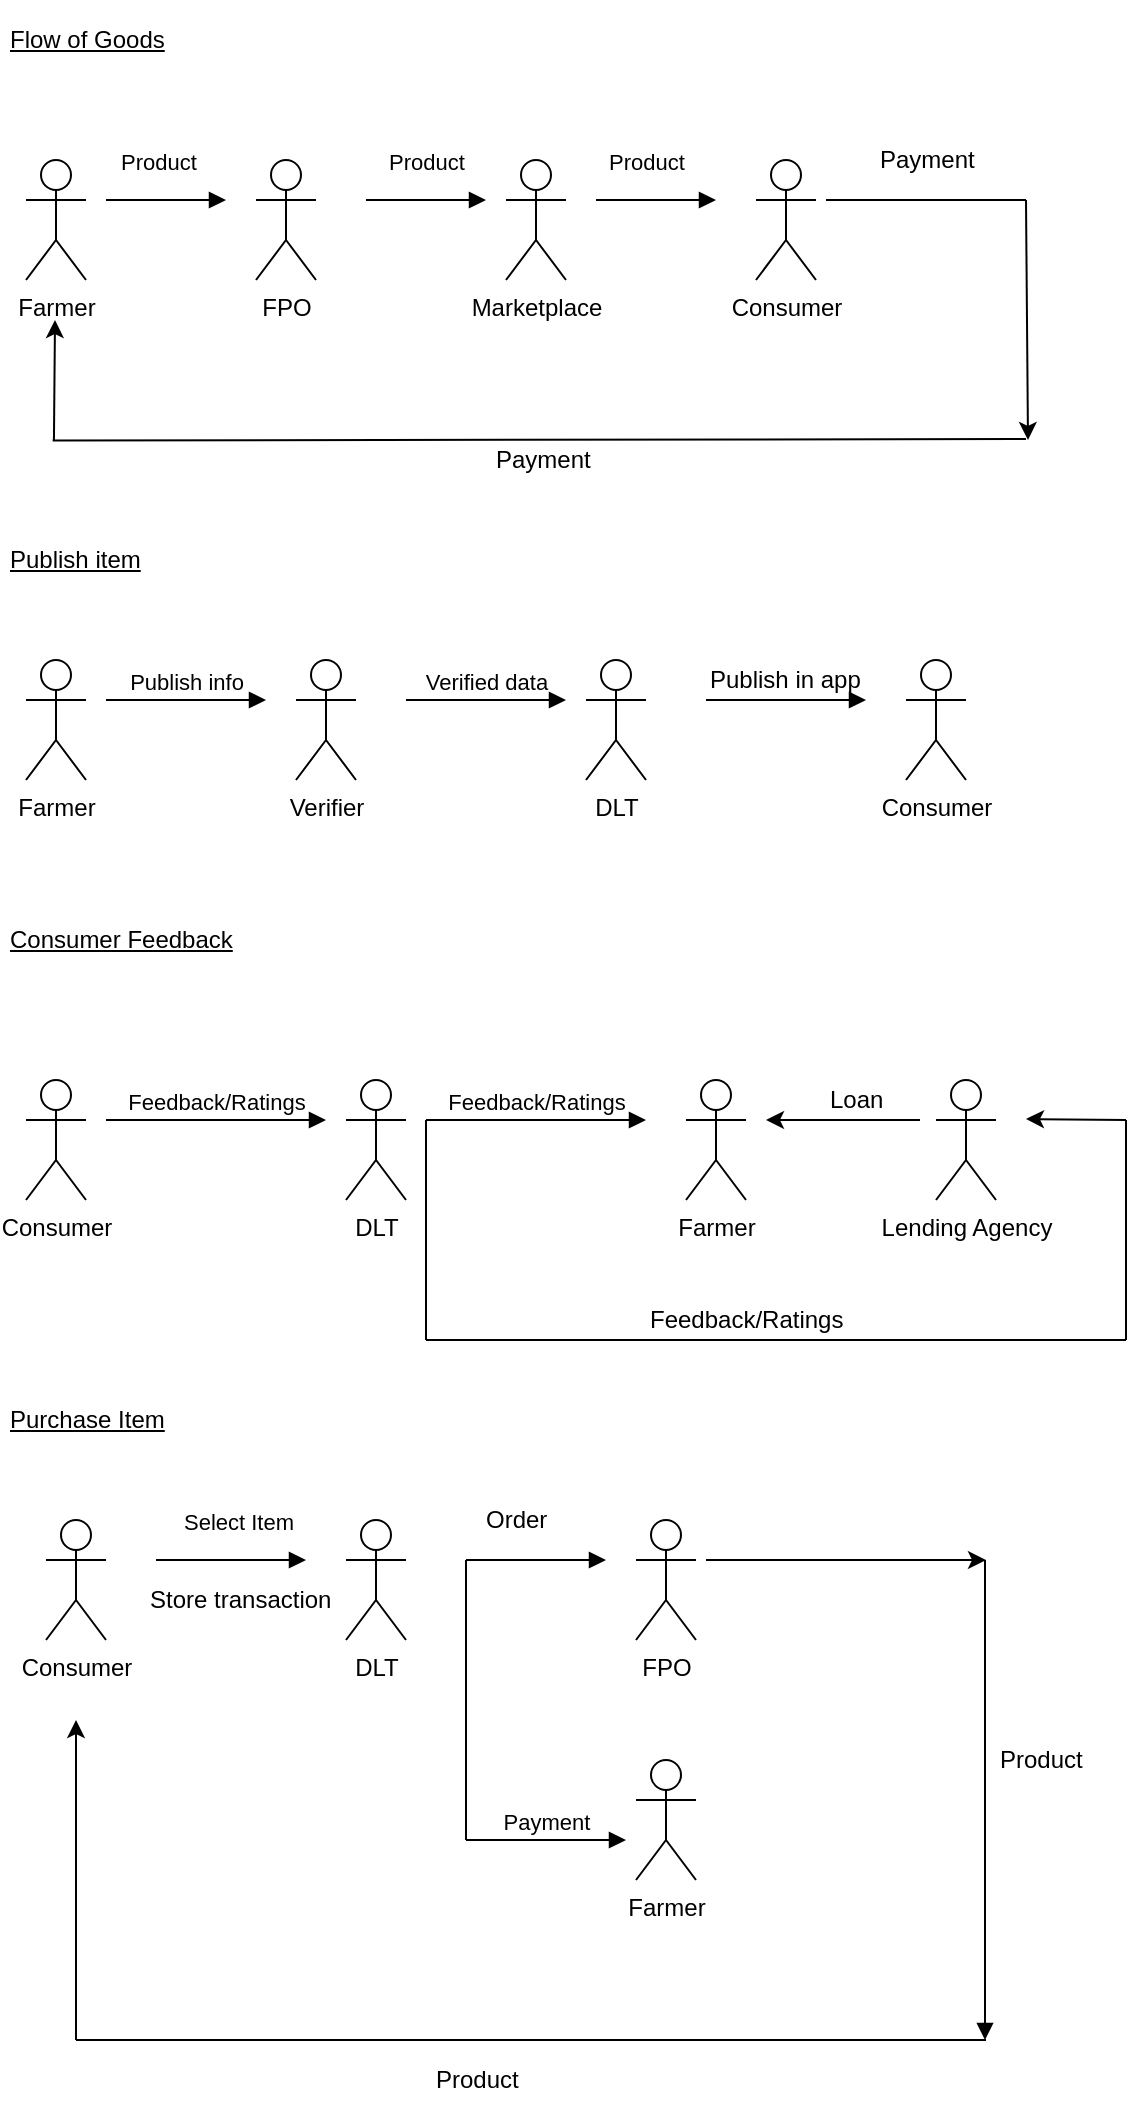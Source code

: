 <mxfile version="12.2.0" type="github" pages="1">
  <diagram id="hOwv_71z-ZH2JiWc96Eu" name="Page-1">
    <mxGraphModel dx="1088" dy="606" grid="1" gridSize="10" guides="1" tooltips="1" connect="1" arrows="0" fold="1" page="1" pageScale="1" pageWidth="827" pageHeight="1169" math="0" shadow="0">
      <root>
        <mxCell id="0"/>
        <mxCell id="1" parent="0"/>
        <mxCell id="Q5uY13rDue1mxdyWcyZN-15" value="Farmer" style="shape=umlActor;verticalLabelPosition=bottom;labelBackgroundColor=#ffffff;verticalAlign=top;html=1;" parent="1" vertex="1">
          <mxGeometry x="50" y="120" width="30" height="60" as="geometry"/>
        </mxCell>
        <mxCell id="Q5uY13rDue1mxdyWcyZN-17" value="Product" style="html=1;verticalAlign=bottom;endArrow=block;" parent="1" edge="1">
          <mxGeometry x="-0.143" y="10" width="80" relative="1" as="geometry">
            <mxPoint x="90" y="140" as="sourcePoint"/>
            <mxPoint x="150" y="140" as="targetPoint"/>
            <mxPoint as="offset"/>
          </mxGeometry>
        </mxCell>
        <mxCell id="Q5uY13rDue1mxdyWcyZN-18" value="FPO" style="shape=umlActor;verticalLabelPosition=bottom;labelBackgroundColor=#ffffff;verticalAlign=top;html=1;" parent="1" vertex="1">
          <mxGeometry x="165" y="120" width="30" height="60" as="geometry"/>
        </mxCell>
        <mxCell id="Q5uY13rDue1mxdyWcyZN-19" value="Product" style="html=1;verticalAlign=bottom;endArrow=block;" parent="1" edge="1">
          <mxGeometry y="10" width="80" relative="1" as="geometry">
            <mxPoint x="220" y="140" as="sourcePoint"/>
            <mxPoint x="280" y="140" as="targetPoint"/>
            <mxPoint as="offset"/>
          </mxGeometry>
        </mxCell>
        <mxCell id="Q5uY13rDue1mxdyWcyZN-20" value="Marketplace" style="shape=umlActor;verticalLabelPosition=bottom;labelBackgroundColor=#ffffff;verticalAlign=top;html=1;" parent="1" vertex="1">
          <mxGeometry x="290" y="120" width="30" height="60" as="geometry"/>
        </mxCell>
        <mxCell id="Q5uY13rDue1mxdyWcyZN-21" value="Consumer" style="shape=umlActor;verticalLabelPosition=bottom;labelBackgroundColor=#ffffff;verticalAlign=top;html=1;" parent="1" vertex="1">
          <mxGeometry x="415" y="120" width="30" height="60" as="geometry"/>
        </mxCell>
        <mxCell id="Q5uY13rDue1mxdyWcyZN-23" value="Product" style="html=1;verticalAlign=bottom;endArrow=block;" parent="1" edge="1">
          <mxGeometry x="-0.167" y="10" width="80" relative="1" as="geometry">
            <mxPoint x="335" y="140" as="sourcePoint"/>
            <mxPoint x="395" y="140" as="targetPoint"/>
            <mxPoint as="offset"/>
          </mxGeometry>
        </mxCell>
        <mxCell id="Q5uY13rDue1mxdyWcyZN-24" value="Farmer" style="shape=umlActor;verticalLabelPosition=bottom;labelBackgroundColor=#ffffff;verticalAlign=top;html=1;" parent="1" vertex="1">
          <mxGeometry x="50" y="370" width="30" height="60" as="geometry"/>
        </mxCell>
        <mxCell id="Q5uY13rDue1mxdyWcyZN-27" value="Publish info" style="html=1;verticalAlign=bottom;endArrow=block;" parent="1" edge="1">
          <mxGeometry width="80" relative="1" as="geometry">
            <mxPoint x="90" y="390" as="sourcePoint"/>
            <mxPoint x="170" y="390" as="targetPoint"/>
          </mxGeometry>
        </mxCell>
        <mxCell id="Q5uY13rDue1mxdyWcyZN-28" value="Verifier" style="shape=umlActor;verticalLabelPosition=bottom;labelBackgroundColor=#ffffff;verticalAlign=top;html=1;" parent="1" vertex="1">
          <mxGeometry x="185" y="370" width="30" height="60" as="geometry"/>
        </mxCell>
        <mxCell id="Q5uY13rDue1mxdyWcyZN-31" value="Verified data" style="html=1;verticalAlign=bottom;endArrow=block;" parent="1" edge="1">
          <mxGeometry width="80" relative="1" as="geometry">
            <mxPoint x="240" y="390" as="sourcePoint"/>
            <mxPoint x="320" y="390" as="targetPoint"/>
          </mxGeometry>
        </mxCell>
        <mxCell id="Q5uY13rDue1mxdyWcyZN-32" value="DLT" style="shape=umlActor;verticalLabelPosition=bottom;labelBackgroundColor=#ffffff;verticalAlign=top;html=1;" parent="1" vertex="1">
          <mxGeometry x="330" y="370" width="30" height="60" as="geometry"/>
        </mxCell>
        <mxCell id="Q5uY13rDue1mxdyWcyZN-33" value="" style="html=1;verticalAlign=bottom;endArrow=block;" parent="1" edge="1">
          <mxGeometry width="80" relative="1" as="geometry">
            <mxPoint x="390" y="390" as="sourcePoint"/>
            <mxPoint x="470" y="390" as="targetPoint"/>
          </mxGeometry>
        </mxCell>
        <mxCell id="Q5uY13rDue1mxdyWcyZN-34" value="Publish in app" style="text;html=1;resizable=0;points=[];autosize=1;align=left;verticalAlign=top;spacingTop=-4;" parent="1" vertex="1">
          <mxGeometry x="390" y="370" width="90" height="20" as="geometry"/>
        </mxCell>
        <mxCell id="Q5uY13rDue1mxdyWcyZN-35" value="Consumer" style="shape=umlActor;verticalLabelPosition=bottom;labelBackgroundColor=#ffffff;verticalAlign=top;html=1;" parent="1" vertex="1">
          <mxGeometry x="490" y="370" width="30" height="60" as="geometry"/>
        </mxCell>
        <mxCell id="Q5uY13rDue1mxdyWcyZN-36" value="Consumer" style="shape=umlActor;verticalLabelPosition=bottom;labelBackgroundColor=#ffffff;verticalAlign=top;html=1;" parent="1" vertex="1">
          <mxGeometry x="50" y="580" width="30" height="60" as="geometry"/>
        </mxCell>
        <mxCell id="Q5uY13rDue1mxdyWcyZN-37" value="Feedback/Ratings" style="html=1;verticalAlign=bottom;endArrow=block;" parent="1" edge="1">
          <mxGeometry width="80" relative="1" as="geometry">
            <mxPoint x="90" y="600" as="sourcePoint"/>
            <mxPoint x="200" y="600" as="targetPoint"/>
          </mxGeometry>
        </mxCell>
        <mxCell id="Q5uY13rDue1mxdyWcyZN-38" value="DLT" style="shape=umlActor;verticalLabelPosition=bottom;labelBackgroundColor=#ffffff;verticalAlign=top;html=1;" parent="1" vertex="1">
          <mxGeometry x="210" y="580" width="30" height="60" as="geometry"/>
        </mxCell>
        <mxCell id="Q5uY13rDue1mxdyWcyZN-40" value="Lending Agency" style="shape=umlActor;verticalLabelPosition=bottom;labelBackgroundColor=#ffffff;verticalAlign=top;html=1;" parent="1" vertex="1">
          <mxGeometry x="505" y="580" width="30" height="60" as="geometry"/>
        </mxCell>
        <mxCell id="Q5uY13rDue1mxdyWcyZN-41" value="Feedback/Ratings" style="html=1;verticalAlign=bottom;endArrow=block;" parent="1" edge="1">
          <mxGeometry width="80" relative="1" as="geometry">
            <mxPoint x="250" y="600" as="sourcePoint"/>
            <mxPoint x="360" y="600" as="targetPoint"/>
          </mxGeometry>
        </mxCell>
        <mxCell id="Q5uY13rDue1mxdyWcyZN-46" value="Flow of Goods" style="text;html=1;strokeColor=none;fillColor=none;align=left;verticalAlign=middle;whiteSpace=wrap;rounded=0;fontStyle=4" parent="1" vertex="1">
          <mxGeometry x="40" y="40" width="110" height="40" as="geometry"/>
        </mxCell>
        <mxCell id="Q5uY13rDue1mxdyWcyZN-48" value="Publish item" style="text;html=1;strokeColor=none;fillColor=none;align=left;verticalAlign=middle;whiteSpace=wrap;rounded=0;fontStyle=4" parent="1" vertex="1">
          <mxGeometry x="40" y="300" width="70" height="40" as="geometry"/>
        </mxCell>
        <mxCell id="Q5uY13rDue1mxdyWcyZN-50" value="Consumer Feedback" style="text;html=1;strokeColor=none;fillColor=none;align=left;verticalAlign=middle;whiteSpace=wrap;rounded=0;fontStyle=4" parent="1" vertex="1">
          <mxGeometry x="40" y="490" width="120" height="40" as="geometry"/>
        </mxCell>
        <mxCell id="Q5uY13rDue1mxdyWcyZN-51" value="Purchase Item" style="text;html=1;strokeColor=none;fillColor=none;align=left;verticalAlign=middle;whiteSpace=wrap;rounded=0;fontStyle=4" parent="1" vertex="1">
          <mxGeometry x="40" y="730" width="80" height="40" as="geometry"/>
        </mxCell>
        <mxCell id="Q5uY13rDue1mxdyWcyZN-52" value="Consumer" style="shape=umlActor;verticalLabelPosition=bottom;labelBackgroundColor=#ffffff;verticalAlign=top;html=1;" parent="1" vertex="1">
          <mxGeometry x="60" y="800" width="30" height="60" as="geometry"/>
        </mxCell>
        <mxCell id="Q5uY13rDue1mxdyWcyZN-54" value="Select Item" style="html=1;verticalAlign=bottom;endArrow=block;" parent="1" edge="1">
          <mxGeometry x="0.077" y="10" width="80" relative="1" as="geometry">
            <mxPoint x="115" y="820" as="sourcePoint"/>
            <mxPoint x="190" y="820" as="targetPoint"/>
            <mxPoint as="offset"/>
          </mxGeometry>
        </mxCell>
        <mxCell id="Q5uY13rDue1mxdyWcyZN-55" value="DLT" style="shape=umlActor;verticalLabelPosition=bottom;labelBackgroundColor=#ffffff;verticalAlign=top;html=1;" parent="1" vertex="1">
          <mxGeometry x="210" y="800" width="30" height="60" as="geometry"/>
        </mxCell>
        <mxCell id="Q5uY13rDue1mxdyWcyZN-56" value="" style="html=1;verticalAlign=bottom;endArrow=block;" parent="1" edge="1">
          <mxGeometry x="0.077" y="10" width="80" relative="1" as="geometry">
            <mxPoint x="270" y="820" as="sourcePoint"/>
            <mxPoint x="340" y="820" as="targetPoint"/>
            <mxPoint as="offset"/>
          </mxGeometry>
        </mxCell>
        <mxCell id="Q5uY13rDue1mxdyWcyZN-57" value="Store transaction" style="text;html=1;resizable=0;points=[];autosize=1;align=left;verticalAlign=top;spacingTop=-4;" parent="1" vertex="1">
          <mxGeometry x="110" y="830" width="100" height="20" as="geometry"/>
        </mxCell>
        <mxCell id="Q5uY13rDue1mxdyWcyZN-59" value="FPO" style="shape=umlActor;verticalLabelPosition=bottom;labelBackgroundColor=#ffffff;verticalAlign=top;html=1;" parent="1" vertex="1">
          <mxGeometry x="355" y="800" width="30" height="60" as="geometry"/>
        </mxCell>
        <mxCell id="Q5uY13rDue1mxdyWcyZN-60" value="Order" style="text;html=1;resizable=0;points=[];autosize=1;align=left;verticalAlign=top;spacingTop=-4;" parent="1" vertex="1">
          <mxGeometry x="277.5" y="790" width="50" height="20" as="geometry"/>
        </mxCell>
        <mxCell id="Q5uY13rDue1mxdyWcyZN-63" value="Farmer" style="shape=umlActor;verticalLabelPosition=bottom;labelBackgroundColor=#ffffff;verticalAlign=top;html=1;" parent="1" vertex="1">
          <mxGeometry x="355" y="920" width="30" height="60" as="geometry"/>
        </mxCell>
        <mxCell id="Q5uY13rDue1mxdyWcyZN-64" value="" style="endArrow=classic;html=1;" parent="1" edge="1">
          <mxGeometry width="50" height="50" relative="1" as="geometry">
            <mxPoint x="390" y="820" as="sourcePoint"/>
            <mxPoint x="530" y="820" as="targetPoint"/>
          </mxGeometry>
        </mxCell>
        <mxCell id="Q5uY13rDue1mxdyWcyZN-65" value="" style="html=1;verticalAlign=bottom;endArrow=block;" parent="1" edge="1">
          <mxGeometry width="80" relative="1" as="geometry">
            <mxPoint x="529.5" y="820" as="sourcePoint"/>
            <mxPoint x="529.5" y="1060" as="targetPoint"/>
          </mxGeometry>
        </mxCell>
        <mxCell id="Q5uY13rDue1mxdyWcyZN-66" value="Payment" style="html=1;verticalAlign=bottom;endArrow=block;" parent="1" edge="1">
          <mxGeometry width="80" relative="1" as="geometry">
            <mxPoint x="270" y="960" as="sourcePoint"/>
            <mxPoint x="350" y="960" as="targetPoint"/>
          </mxGeometry>
        </mxCell>
        <mxCell id="Q5uY13rDue1mxdyWcyZN-67" value="" style="endArrow=classic;html=1;" parent="1" edge="1">
          <mxGeometry width="50" height="50" relative="1" as="geometry">
            <mxPoint x="75" y="1060" as="sourcePoint"/>
            <mxPoint x="75" y="900" as="targetPoint"/>
          </mxGeometry>
        </mxCell>
        <mxCell id="8tSAmBWcvkuK8QL_IQVO-1" value="" style="endArrow=none;html=1;" edge="1" parent="1">
          <mxGeometry width="50" height="50" relative="1" as="geometry">
            <mxPoint x="270" y="960" as="sourcePoint"/>
            <mxPoint x="270" y="820" as="targetPoint"/>
          </mxGeometry>
        </mxCell>
        <mxCell id="8tSAmBWcvkuK8QL_IQVO-4" value="" style="endArrow=classic;html=1;" edge="1" parent="1">
          <mxGeometry width="50" height="50" relative="1" as="geometry">
            <mxPoint x="550" y="140" as="sourcePoint"/>
            <mxPoint x="551" y="260" as="targetPoint"/>
          </mxGeometry>
        </mxCell>
        <mxCell id="8tSAmBWcvkuK8QL_IQVO-5" value="" style="endArrow=none;html=1;" edge="1" parent="1">
          <mxGeometry width="50" height="50" relative="1" as="geometry">
            <mxPoint x="450" y="140" as="sourcePoint"/>
            <mxPoint x="550" y="140" as="targetPoint"/>
          </mxGeometry>
        </mxCell>
        <mxCell id="8tSAmBWcvkuK8QL_IQVO-6" value="" style="endArrow=classic;html=1;exitX=0.127;exitY=0;exitDx=0;exitDy=0;exitPerimeter=0;" edge="1" parent="1">
          <mxGeometry width="50" height="50" relative="1" as="geometry">
            <mxPoint x="63.97" y="260" as="sourcePoint"/>
            <mxPoint x="64.5" y="200" as="targetPoint"/>
          </mxGeometry>
        </mxCell>
        <mxCell id="8tSAmBWcvkuK8QL_IQVO-7" value="" style="endArrow=none;html=1;exitX=0.121;exitY=0.007;exitDx=0;exitDy=0;exitPerimeter=0;" edge="1" parent="1">
          <mxGeometry width="50" height="50" relative="1" as="geometry">
            <mxPoint x="63.31" y="260.28" as="sourcePoint"/>
            <mxPoint x="550" y="259.5" as="targetPoint"/>
          </mxGeometry>
        </mxCell>
        <mxCell id="8tSAmBWcvkuK8QL_IQVO-9" value="" style="endArrow=none;html=1;" edge="1" parent="1">
          <mxGeometry width="50" height="50" relative="1" as="geometry">
            <mxPoint x="250" y="710" as="sourcePoint"/>
            <mxPoint x="250" y="600" as="targetPoint"/>
          </mxGeometry>
        </mxCell>
        <mxCell id="8tSAmBWcvkuK8QL_IQVO-10" value="" style="endArrow=none;html=1;" edge="1" parent="1">
          <mxGeometry width="50" height="50" relative="1" as="geometry">
            <mxPoint x="250" y="710" as="sourcePoint"/>
            <mxPoint x="600" y="710" as="targetPoint"/>
          </mxGeometry>
        </mxCell>
        <mxCell id="8tSAmBWcvkuK8QL_IQVO-11" value="" style="endArrow=classic;html=1;" edge="1" parent="1">
          <mxGeometry width="50" height="50" relative="1" as="geometry">
            <mxPoint x="497" y="600" as="sourcePoint"/>
            <mxPoint x="420" y="600" as="targetPoint"/>
          </mxGeometry>
        </mxCell>
        <mxCell id="8tSAmBWcvkuK8QL_IQVO-15" value="Farmer" style="shape=umlActor;verticalLabelPosition=bottom;labelBackgroundColor=#ffffff;verticalAlign=top;html=1;" vertex="1" parent="1">
          <mxGeometry x="380" y="580" width="30" height="60" as="geometry"/>
        </mxCell>
        <mxCell id="8tSAmBWcvkuK8QL_IQVO-19" value="Feedback/Ratings" style="text;html=1;resizable=0;points=[];autosize=1;align=left;verticalAlign=top;spacingTop=-4;" vertex="1" parent="1">
          <mxGeometry x="360" y="690" width="110" height="20" as="geometry"/>
        </mxCell>
        <mxCell id="8tSAmBWcvkuK8QL_IQVO-20" value="Loan" style="text;html=1;resizable=0;points=[];autosize=1;align=left;verticalAlign=top;spacingTop=-4;" vertex="1" parent="1">
          <mxGeometry x="450" y="580" width="40" height="20" as="geometry"/>
        </mxCell>
        <mxCell id="8tSAmBWcvkuK8QL_IQVO-21" value="" style="endArrow=none;html=1;" edge="1" parent="1">
          <mxGeometry width="50" height="50" relative="1" as="geometry">
            <mxPoint x="75" y="1060" as="sourcePoint"/>
            <mxPoint x="530" y="1060" as="targetPoint"/>
          </mxGeometry>
        </mxCell>
        <mxCell id="8tSAmBWcvkuK8QL_IQVO-22" value="Product" style="text;html=1;resizable=0;points=[];autosize=1;align=left;verticalAlign=top;spacingTop=-4;" vertex="1" parent="1">
          <mxGeometry x="252.5" y="1070" width="60" height="20" as="geometry"/>
        </mxCell>
        <mxCell id="8tSAmBWcvkuK8QL_IQVO-23" value="Product" style="text;html=1;resizable=0;points=[];autosize=1;align=left;verticalAlign=top;spacingTop=-4;" vertex="1" parent="1">
          <mxGeometry x="535" y="910" width="60" height="20" as="geometry"/>
        </mxCell>
        <mxCell id="8tSAmBWcvkuK8QL_IQVO-25" value="Payment" style="text;html=1;resizable=0;points=[];autosize=1;align=left;verticalAlign=top;spacingTop=-4;" vertex="1" parent="1">
          <mxGeometry x="282.5" y="260" width="60" height="20" as="geometry"/>
        </mxCell>
        <mxCell id="8tSAmBWcvkuK8QL_IQVO-26" value="Payment" style="text;html=1;resizable=0;points=[];autosize=1;align=left;verticalAlign=top;spacingTop=-4;" vertex="1" parent="1">
          <mxGeometry x="475" y="110" width="60" height="20" as="geometry"/>
        </mxCell>
        <mxCell id="8tSAmBWcvkuK8QL_IQVO-27" value="" style="endArrow=classic;html=1;" edge="1" parent="1">
          <mxGeometry width="50" height="50" relative="1" as="geometry">
            <mxPoint x="600" y="600" as="sourcePoint"/>
            <mxPoint x="550" y="599.5" as="targetPoint"/>
          </mxGeometry>
        </mxCell>
        <mxCell id="8tSAmBWcvkuK8QL_IQVO-28" value="" style="endArrow=none;html=1;" edge="1" parent="1">
          <mxGeometry width="50" height="50" relative="1" as="geometry">
            <mxPoint x="600" y="600" as="sourcePoint"/>
            <mxPoint x="600" y="710" as="targetPoint"/>
          </mxGeometry>
        </mxCell>
      </root>
    </mxGraphModel>
  </diagram>
</mxfile>

